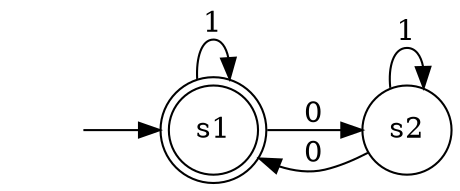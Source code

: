 digraph A1 {
	/* configuracoes de design e layout */
	node [shape = circle];
	rankdir = "LR";

	/* estado inicial */
	x [style = invis];
	x -> s1;

	/* estados finais */
	s1 [shape = doublecircle];

	/* outros estados */
	s2;

	/* transicoes */
	s1 -> s2 [label = "0"];
	s1 -> s1 [label = "1"];
	s2 -> s1 [label = "0"];
	s2 -> s2 [label = "1"];
}